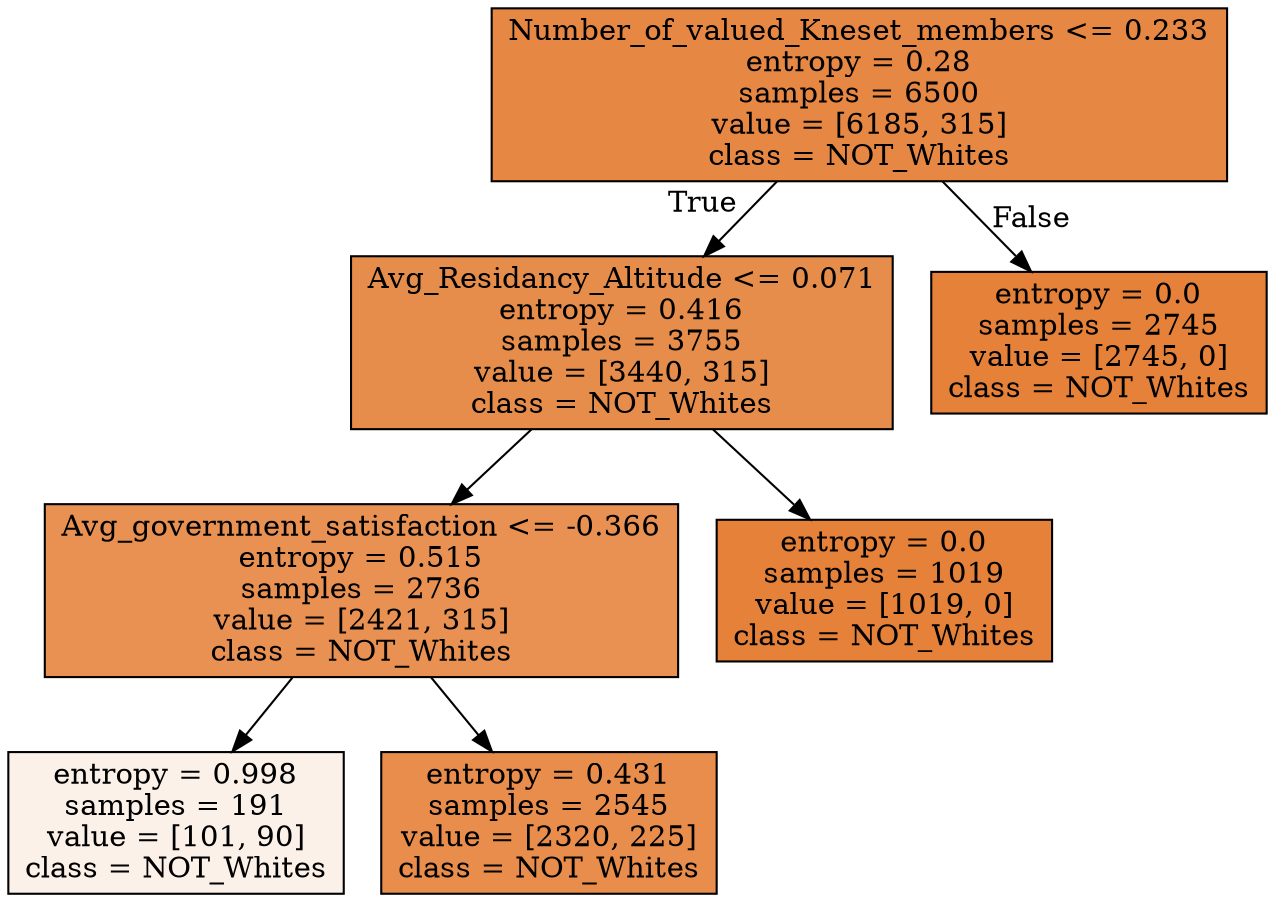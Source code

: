 digraph Tree {
node [shape=box, style="filled", color="black"] ;
0 [label="Number_of_valued_Kneset_members <= 0.233\nentropy = 0.28\nsamples = 6500\nvalue = [6185, 315]\nclass = NOT_Whites", fillcolor="#e68743"] ;
1 [label="Avg_Residancy_Altitude <= 0.071\nentropy = 0.416\nsamples = 3755\nvalue = [3440, 315]\nclass = NOT_Whites", fillcolor="#e78d4b"] ;
0 -> 1 [labeldistance=2.5, labelangle=45, headlabel="True"] ;
2 [label="Avg_government_satisfaction <= -0.366\nentropy = 0.515\nsamples = 2736\nvalue = [2421, 315]\nclass = NOT_Whites", fillcolor="#e89153"] ;
1 -> 2 ;
3 [label="entropy = 0.998\nsamples = 191\nvalue = [101, 90]\nclass = NOT_Whites", fillcolor="#fcf1e9"] ;
2 -> 3 ;
4 [label="entropy = 0.431\nsamples = 2545\nvalue = [2320, 225]\nclass = NOT_Whites", fillcolor="#e88d4c"] ;
2 -> 4 ;
5 [label="entropy = 0.0\nsamples = 1019\nvalue = [1019, 0]\nclass = NOT_Whites", fillcolor="#e58139"] ;
1 -> 5 ;
6 [label="entropy = 0.0\nsamples = 2745\nvalue = [2745, 0]\nclass = NOT_Whites", fillcolor="#e58139"] ;
0 -> 6 [labeldistance=2.5, labelangle=-45, headlabel="False"] ;
}